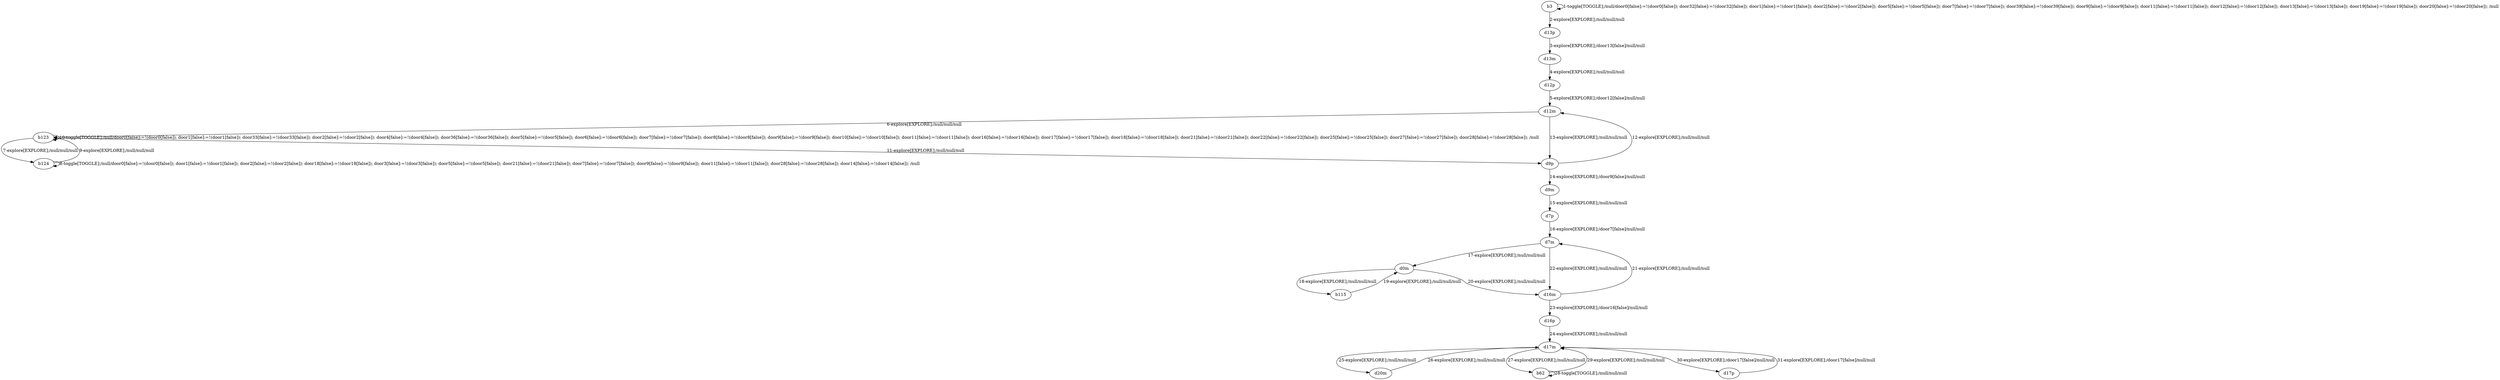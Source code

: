 # Total number of goals covered by this test: 1
# d17p --> d17m

digraph g {
"b3" -> "b3" [label = "1-toggle[TOGGLE];/null/door0[false]:=!(door0[false]); door32[false]:=!(door32[false]); door1[false]:=!(door1[false]); door2[false]:=!(door2[false]); door5[false]:=!(door5[false]); door7[false]:=!(door7[false]); door39[false]:=!(door39[false]); door9[false]:=!(door9[false]); door11[false]:=!(door11[false]); door12[false]:=!(door12[false]); door13[false]:=!(door13[false]); door19[false]:=!(door19[false]); door20[false]:=!(door20[false]); /null"];
"b3" -> "d13p" [label = "2-explore[EXPLORE];/null/null/null"];
"d13p" -> "d13m" [label = "3-explore[EXPLORE];/door13[false]/null/null"];
"d13m" -> "d12p" [label = "4-explore[EXPLORE];/null/null/null"];
"d12p" -> "d12m" [label = "5-explore[EXPLORE];/door12[false]/null/null"];
"d12m" -> "b123" [label = "6-explore[EXPLORE];/null/null/null"];
"b123" -> "b124" [label = "7-explore[EXPLORE];/null/null/null"];
"b124" -> "b124" [label = "8-toggle[TOGGLE];/null/door0[false]:=!(door0[false]); door1[false]:=!(door1[false]); door2[false]:=!(door2[false]); door18[false]:=!(door18[false]); door3[false]:=!(door3[false]); door5[false]:=!(door5[false]); door21[false]:=!(door21[false]); door7[false]:=!(door7[false]); door9[false]:=!(door9[false]); door11[false]:=!(door11[false]); door28[false]:=!(door28[false]); door14[false]:=!(door14[false]); /null"];
"b124" -> "b123" [label = "9-explore[EXPLORE];/null/null/null"];
"b123" -> "b123" [label = "10-toggle[TOGGLE];/null/door0[false]:=!(door0[false]); door1[false]:=!(door1[false]); door33[false]:=!(door33[false]); door2[false]:=!(door2[false]); door4[false]:=!(door4[false]); door36[false]:=!(door36[false]); door5[false]:=!(door5[false]); door6[false]:=!(door6[false]); door7[false]:=!(door7[false]); door8[false]:=!(door8[false]); door9[false]:=!(door9[false]); door10[false]:=!(door10[false]); door11[false]:=!(door11[false]); door16[false]:=!(door16[false]); door17[false]:=!(door17[false]); door18[false]:=!(door18[false]); door21[false]:=!(door21[false]); door22[false]:=!(door22[false]); door25[false]:=!(door25[false]); door27[false]:=!(door27[false]); door28[false]:=!(door28[false]); /null"];
"b123" -> "d9p" [label = "11-explore[EXPLORE];/null/null/null"];
"d9p" -> "d12m" [label = "12-explore[EXPLORE];/null/null/null"];
"d12m" -> "d9p" [label = "13-explore[EXPLORE];/null/null/null"];
"d9p" -> "d9m" [label = "14-explore[EXPLORE];/door9[false]/null/null"];
"d9m" -> "d7p" [label = "15-explore[EXPLORE];/null/null/null"];
"d7p" -> "d7m" [label = "16-explore[EXPLORE];/door7[false]/null/null"];
"d7m" -> "d0m" [label = "17-explore[EXPLORE];/null/null/null"];
"d0m" -> "b115" [label = "18-explore[EXPLORE];/null/null/null"];
"b115" -> "d0m" [label = "19-explore[EXPLORE];/null/null/null"];
"d0m" -> "d16m" [label = "20-explore[EXPLORE];/null/null/null"];
"d16m" -> "d7m" [label = "21-explore[EXPLORE];/null/null/null"];
"d7m" -> "d16m" [label = "22-explore[EXPLORE];/null/null/null"];
"d16m" -> "d16p" [label = "23-explore[EXPLORE];/door16[false]/null/null"];
"d16p" -> "d17m" [label = "24-explore[EXPLORE];/null/null/null"];
"d17m" -> "d20m" [label = "25-explore[EXPLORE];/null/null/null"];
"d20m" -> "d17m" [label = "26-explore[EXPLORE];/null/null/null"];
"d17m" -> "b62" [label = "27-explore[EXPLORE];/null/null/null"];
"b62" -> "b62" [label = "28-toggle[TOGGLE];/null/null/null"];
"b62" -> "d17m" [label = "29-explore[EXPLORE];/null/null/null"];
"d17m" -> "d17p" [label = "30-explore[EXPLORE];/door17[false]/null/null"];
"d17p" -> "d17m" [label = "31-explore[EXPLORE];/door17[false]/null/null"];
}
